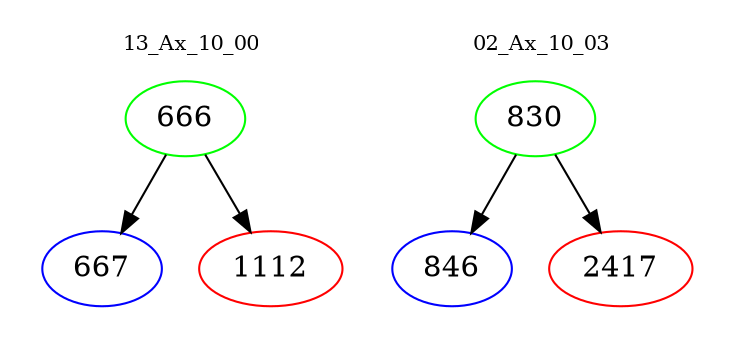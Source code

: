 digraph{
subgraph cluster_0 {
color = white
label = "13_Ax_10_00";
fontsize=10;
T0_666 [label="666", color="green"]
T0_666 -> T0_667 [color="black"]
T0_667 [label="667", color="blue"]
T0_666 -> T0_1112 [color="black"]
T0_1112 [label="1112", color="red"]
}
subgraph cluster_1 {
color = white
label = "02_Ax_10_03";
fontsize=10;
T1_830 [label="830", color="green"]
T1_830 -> T1_846 [color="black"]
T1_846 [label="846", color="blue"]
T1_830 -> T1_2417 [color="black"]
T1_2417 [label="2417", color="red"]
}
}
